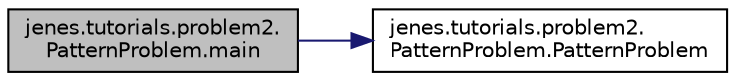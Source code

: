 digraph "jenes.tutorials.problem2.PatternProblem.main"
{
  edge [fontname="Helvetica",fontsize="10",labelfontname="Helvetica",labelfontsize="10"];
  node [fontname="Helvetica",fontsize="10",shape=record];
  rankdir="LR";
  Node1 [label="jenes.tutorials.problem2.\lPatternProblem.main",height=0.2,width=0.4,color="black", fillcolor="grey75", style="filled" fontcolor="black"];
  Node1 -> Node2 [color="midnightblue",fontsize="10",style="solid",fontname="Helvetica"];
  Node2 [label="jenes.tutorials.problem2.\lPatternProblem.PatternProblem",height=0.2,width=0.4,color="black", fillcolor="white", style="filled",URL="$classjenes_1_1tutorials_1_1problem2_1_1_pattern_problem.html#a9ee82a524430805d9d04cfbb07d81148"];
}
